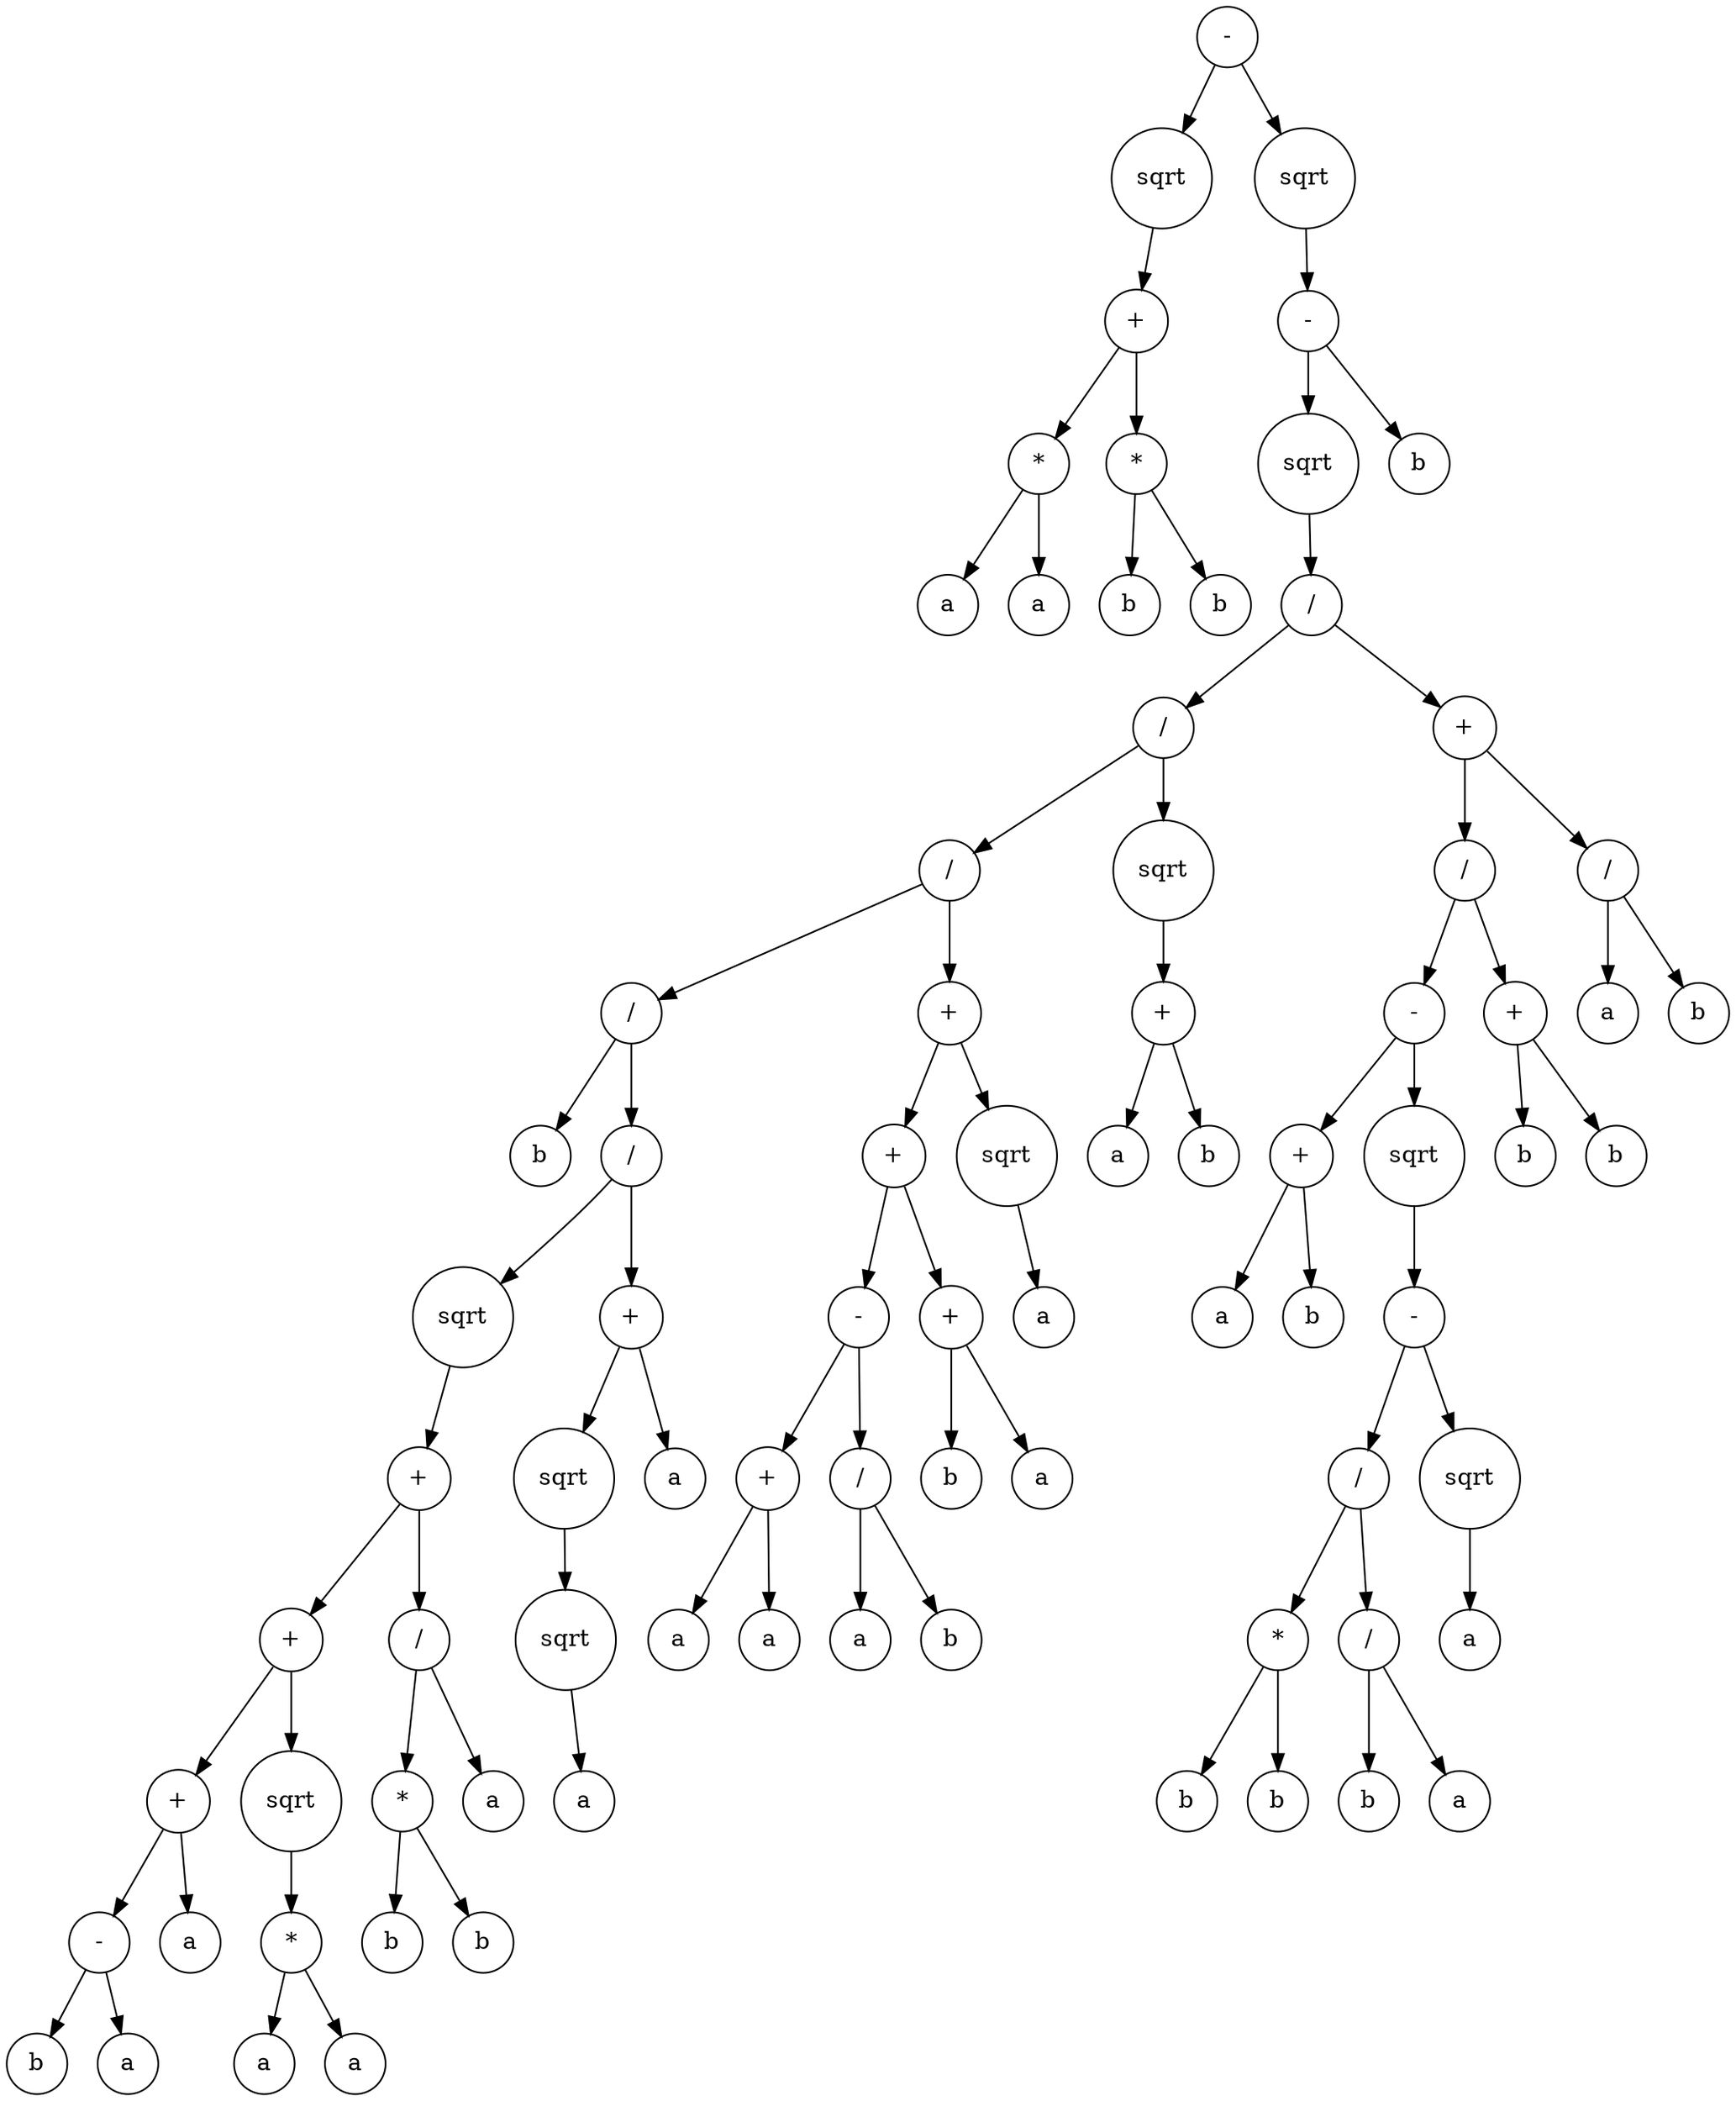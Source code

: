 digraph g {
graph [ordering=out];
node [shape=circle];
n[label = "-"];
n0[label = "sqrt"];
n00[label = "+"];
n000[label = "*"];
n0000[label = "a"];
n000 -> n0000;
n0001[label = "a"];
n000 -> n0001;
n00 -> n000;
n001[label = "*"];
n0010[label = "b"];
n001 -> n0010;
n0011[label = "b"];
n001 -> n0011;
n00 -> n001;
n0 -> n00;
n -> n0;
n1[label = "sqrt"];
n10[label = "-"];
n100[label = "sqrt"];
n1000[label = "/"];
n10000[label = "/"];
n100000[label = "/"];
n1000000[label = "/"];
n10000000[label = "b"];
n1000000 -> n10000000;
n10000001[label = "/"];
n100000010[label = "sqrt"];
n1000000100[label = "+"];
n10000001000[label = "+"];
n100000010000[label = "+"];
n1000000100000[label = "-"];
n10000001000000[label = "b"];
n1000000100000 -> n10000001000000;
n10000001000001[label = "a"];
n1000000100000 -> n10000001000001;
n100000010000 -> n1000000100000;
n1000000100001[label = "a"];
n100000010000 -> n1000000100001;
n10000001000 -> n100000010000;
n100000010001[label = "sqrt"];
n1000000100010[label = "*"];
n10000001000100[label = "a"];
n1000000100010 -> n10000001000100;
n10000001000101[label = "a"];
n1000000100010 -> n10000001000101;
n100000010001 -> n1000000100010;
n10000001000 -> n100000010001;
n1000000100 -> n10000001000;
n10000001001[label = "/"];
n100000010010[label = "*"];
n1000000100100[label = "b"];
n100000010010 -> n1000000100100;
n1000000100101[label = "b"];
n100000010010 -> n1000000100101;
n10000001001 -> n100000010010;
n100000010011[label = "a"];
n10000001001 -> n100000010011;
n1000000100 -> n10000001001;
n100000010 -> n1000000100;
n10000001 -> n100000010;
n100000011[label = "+"];
n1000000110[label = "sqrt"];
n10000001100[label = "sqrt"];
n100000011000[label = "a"];
n10000001100 -> n100000011000;
n1000000110 -> n10000001100;
n100000011 -> n1000000110;
n1000000111[label = "a"];
n100000011 -> n1000000111;
n10000001 -> n100000011;
n1000000 -> n10000001;
n100000 -> n1000000;
n1000001[label = "+"];
n10000010[label = "+"];
n100000100[label = "-"];
n1000001000[label = "+"];
n10000010000[label = "a"];
n1000001000 -> n10000010000;
n10000010001[label = "a"];
n1000001000 -> n10000010001;
n100000100 -> n1000001000;
n1000001001[label = "/"];
n10000010010[label = "a"];
n1000001001 -> n10000010010;
n10000010011[label = "b"];
n1000001001 -> n10000010011;
n100000100 -> n1000001001;
n10000010 -> n100000100;
n100000101[label = "+"];
n1000001010[label = "b"];
n100000101 -> n1000001010;
n1000001011[label = "a"];
n100000101 -> n1000001011;
n10000010 -> n100000101;
n1000001 -> n10000010;
n10000011[label = "sqrt"];
n100000110[label = "a"];
n10000011 -> n100000110;
n1000001 -> n10000011;
n100000 -> n1000001;
n10000 -> n100000;
n100001[label = "sqrt"];
n1000010[label = "+"];
n10000100[label = "a"];
n1000010 -> n10000100;
n10000101[label = "b"];
n1000010 -> n10000101;
n100001 -> n1000010;
n10000 -> n100001;
n1000 -> n10000;
n10001[label = "+"];
n100010[label = "/"];
n1000100[label = "-"];
n10001000[label = "+"];
n100010000[label = "a"];
n10001000 -> n100010000;
n100010001[label = "b"];
n10001000 -> n100010001;
n1000100 -> n10001000;
n10001001[label = "sqrt"];
n100010010[label = "-"];
n1000100100[label = "/"];
n10001001000[label = "*"];
n100010010000[label = "b"];
n10001001000 -> n100010010000;
n100010010001[label = "b"];
n10001001000 -> n100010010001;
n1000100100 -> n10001001000;
n10001001001[label = "/"];
n100010010010[label = "b"];
n10001001001 -> n100010010010;
n100010010011[label = "a"];
n10001001001 -> n100010010011;
n1000100100 -> n10001001001;
n100010010 -> n1000100100;
n1000100101[label = "sqrt"];
n10001001010[label = "a"];
n1000100101 -> n10001001010;
n100010010 -> n1000100101;
n10001001 -> n100010010;
n1000100 -> n10001001;
n100010 -> n1000100;
n1000101[label = "+"];
n10001010[label = "b"];
n1000101 -> n10001010;
n10001011[label = "b"];
n1000101 -> n10001011;
n100010 -> n1000101;
n10001 -> n100010;
n100011[label = "/"];
n1000110[label = "a"];
n100011 -> n1000110;
n1000111[label = "b"];
n100011 -> n1000111;
n10001 -> n100011;
n1000 -> n10001;
n100 -> n1000;
n10 -> n100;
n101[label = "b"];
n10 -> n101;
n1 -> n10;
n -> n1;
}

